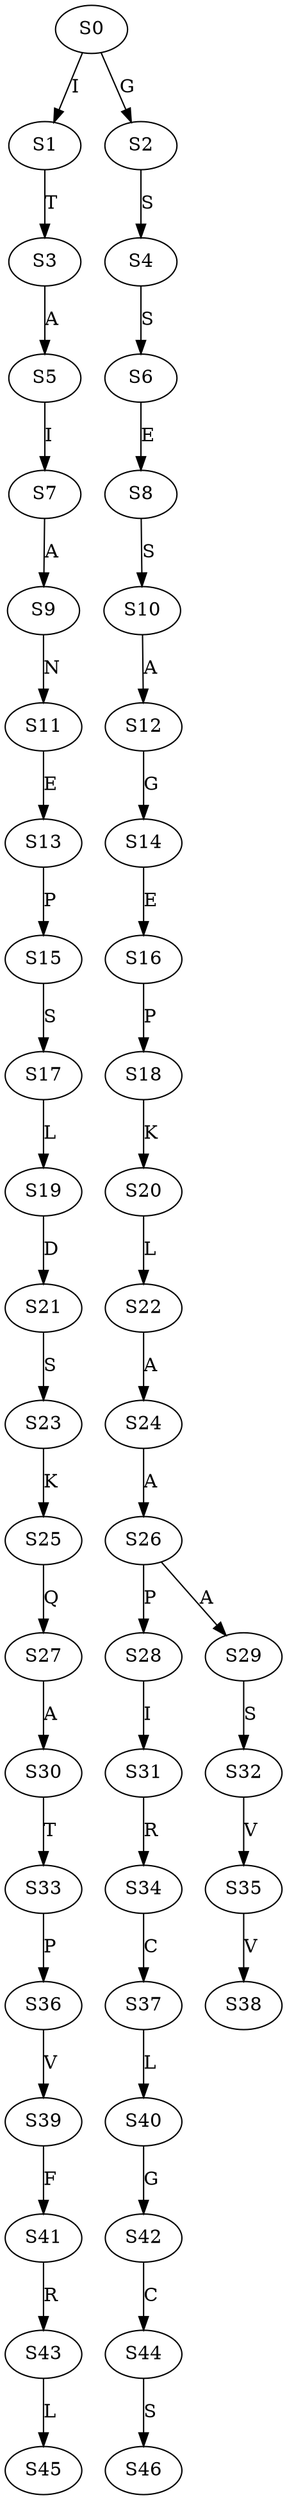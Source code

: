 strict digraph  {
	S0 -> S1 [ label = I ];
	S0 -> S2 [ label = G ];
	S1 -> S3 [ label = T ];
	S2 -> S4 [ label = S ];
	S3 -> S5 [ label = A ];
	S4 -> S6 [ label = S ];
	S5 -> S7 [ label = I ];
	S6 -> S8 [ label = E ];
	S7 -> S9 [ label = A ];
	S8 -> S10 [ label = S ];
	S9 -> S11 [ label = N ];
	S10 -> S12 [ label = A ];
	S11 -> S13 [ label = E ];
	S12 -> S14 [ label = G ];
	S13 -> S15 [ label = P ];
	S14 -> S16 [ label = E ];
	S15 -> S17 [ label = S ];
	S16 -> S18 [ label = P ];
	S17 -> S19 [ label = L ];
	S18 -> S20 [ label = K ];
	S19 -> S21 [ label = D ];
	S20 -> S22 [ label = L ];
	S21 -> S23 [ label = S ];
	S22 -> S24 [ label = A ];
	S23 -> S25 [ label = K ];
	S24 -> S26 [ label = A ];
	S25 -> S27 [ label = Q ];
	S26 -> S28 [ label = P ];
	S26 -> S29 [ label = A ];
	S27 -> S30 [ label = A ];
	S28 -> S31 [ label = I ];
	S29 -> S32 [ label = S ];
	S30 -> S33 [ label = T ];
	S31 -> S34 [ label = R ];
	S32 -> S35 [ label = V ];
	S33 -> S36 [ label = P ];
	S34 -> S37 [ label = C ];
	S35 -> S38 [ label = V ];
	S36 -> S39 [ label = V ];
	S37 -> S40 [ label = L ];
	S39 -> S41 [ label = F ];
	S40 -> S42 [ label = G ];
	S41 -> S43 [ label = R ];
	S42 -> S44 [ label = C ];
	S43 -> S45 [ label = L ];
	S44 -> S46 [ label = S ];
}
